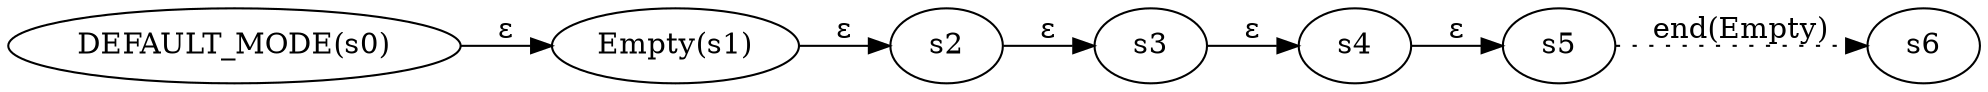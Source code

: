 digraph ATN {
  rankdir=LR;

  "DEFAULT_MODE(s0)" -> "Empty(s1)" [label=ε]
  "Empty(s1)" -> s2 [label=ε]
  s2 -> s3 [label=ε]
  s3 -> s4 [label=ε]
  s4 -> s5 [label=ε]
  s5 -> s6 [label="end(Empty)", style=dotted]
}